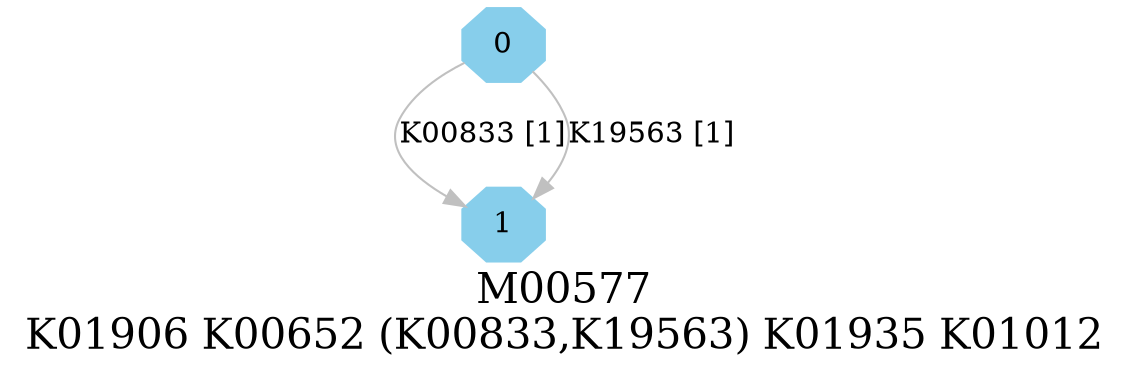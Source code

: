digraph G {
graph [label="M00577
K01906 K00652 (K00833,K19563) K01935 K01012",fontsize=20];
node [shape=box,style=filled];
edge [len=3,color=grey];
{node [width=.3,height=.3,shape=octagon,style=filled,color=skyblue] 0 1 }
0 -> 1 [label="K00833 [1]"];
0 -> 1 [label="K19563 [1]"];
}